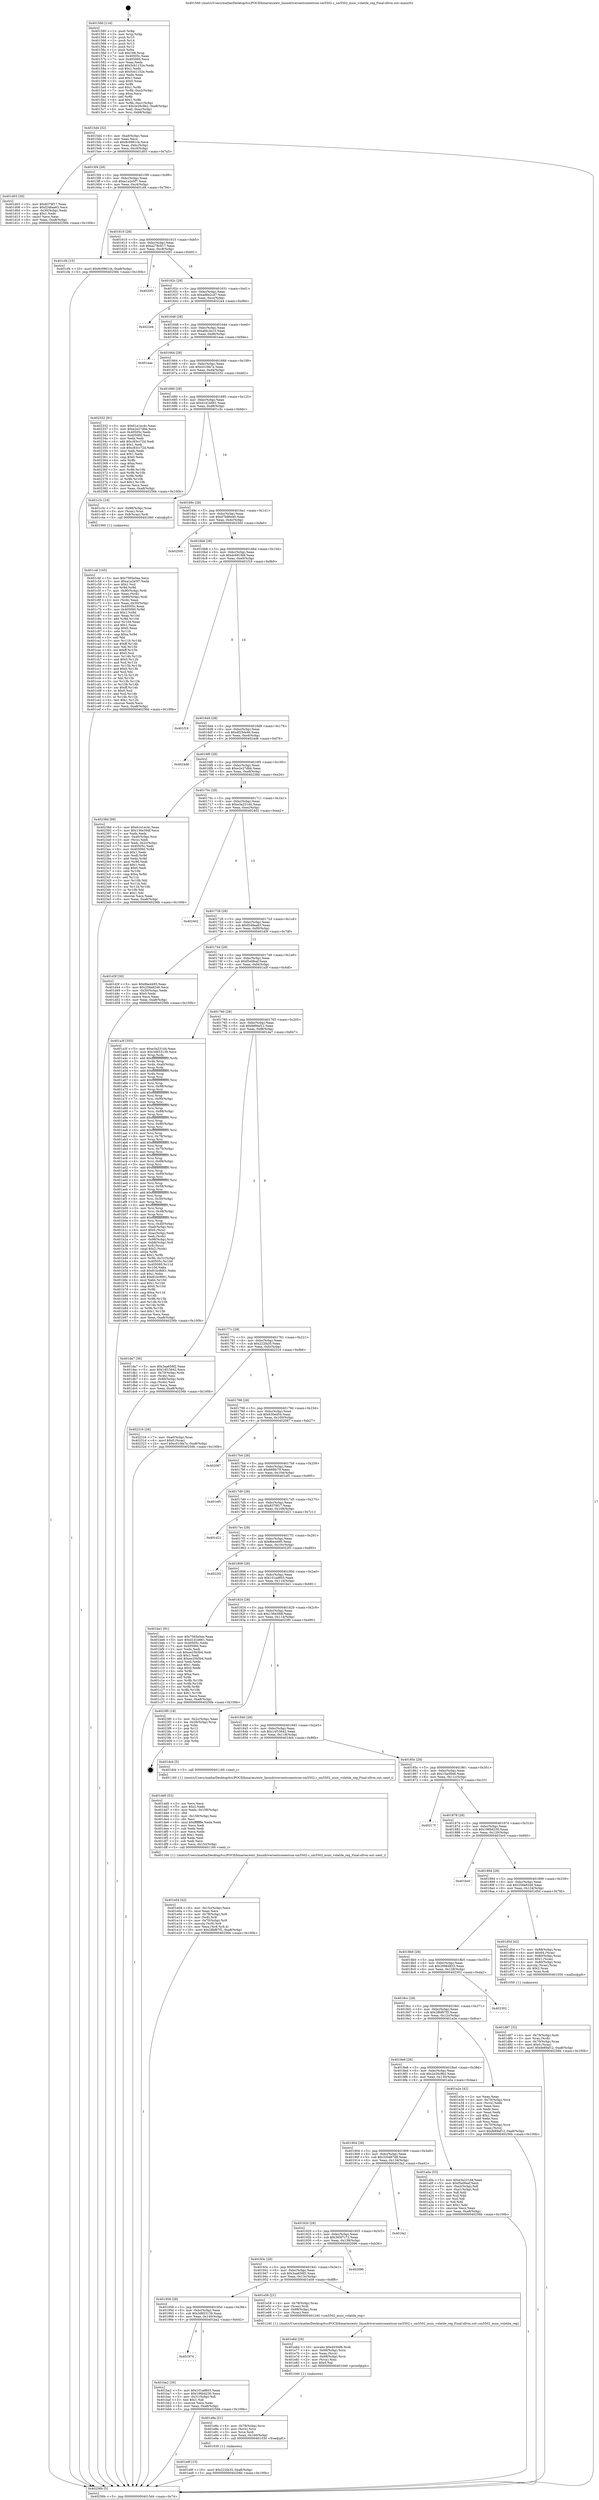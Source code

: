 digraph "0x401560" {
  label = "0x401560 (/mnt/c/Users/mathe/Desktop/tcc/POCII/binaries/extr_linuxdriversextconextcon-sm5502.c_sm5502_muic_volatile_reg_Final-ollvm.out::main(0))"
  labelloc = "t"
  node[shape=record]

  Entry [label="",width=0.3,height=0.3,shape=circle,fillcolor=black,style=filled]
  "0x4015d4" [label="{
     0x4015d4 [32]\l
     | [instrs]\l
     &nbsp;&nbsp;0x4015d4 \<+6\>: mov -0xa8(%rbp),%eax\l
     &nbsp;&nbsp;0x4015da \<+2\>: mov %eax,%ecx\l
     &nbsp;&nbsp;0x4015dc \<+6\>: sub $0x8c0961cb,%ecx\l
     &nbsp;&nbsp;0x4015e2 \<+6\>: mov %eax,-0xbc(%rbp)\l
     &nbsp;&nbsp;0x4015e8 \<+6\>: mov %ecx,-0xc0(%rbp)\l
     &nbsp;&nbsp;0x4015ee \<+6\>: je 0000000000401d03 \<main+0x7a3\>\l
  }"]
  "0x401d03" [label="{
     0x401d03 [30]\l
     | [instrs]\l
     &nbsp;&nbsp;0x401d03 \<+5\>: mov $0x8379f17,%eax\l
     &nbsp;&nbsp;0x401d08 \<+5\>: mov $0xf248aa63,%ecx\l
     &nbsp;&nbsp;0x401d0d \<+3\>: mov -0x30(%rbp),%edx\l
     &nbsp;&nbsp;0x401d10 \<+3\>: cmp $0x1,%edx\l
     &nbsp;&nbsp;0x401d13 \<+3\>: cmovl %ecx,%eax\l
     &nbsp;&nbsp;0x401d16 \<+6\>: mov %eax,-0xa8(%rbp)\l
     &nbsp;&nbsp;0x401d1c \<+5\>: jmp 000000000040256b \<main+0x100b\>\l
  }"]
  "0x4015f4" [label="{
     0x4015f4 [28]\l
     | [instrs]\l
     &nbsp;&nbsp;0x4015f4 \<+5\>: jmp 00000000004015f9 \<main+0x99\>\l
     &nbsp;&nbsp;0x4015f9 \<+6\>: mov -0xbc(%rbp),%eax\l
     &nbsp;&nbsp;0x4015ff \<+5\>: sub $0xa1a2e5f7,%eax\l
     &nbsp;&nbsp;0x401604 \<+6\>: mov %eax,-0xc4(%rbp)\l
     &nbsp;&nbsp;0x40160a \<+6\>: je 0000000000401cf4 \<main+0x794\>\l
  }"]
  Exit [label="",width=0.3,height=0.3,shape=circle,fillcolor=black,style=filled,peripheries=2]
  "0x401cf4" [label="{
     0x401cf4 [15]\l
     | [instrs]\l
     &nbsp;&nbsp;0x401cf4 \<+10\>: movl $0x8c0961cb,-0xa8(%rbp)\l
     &nbsp;&nbsp;0x401cfe \<+5\>: jmp 000000000040256b \<main+0x100b\>\l
  }"]
  "0x401610" [label="{
     0x401610 [28]\l
     | [instrs]\l
     &nbsp;&nbsp;0x401610 \<+5\>: jmp 0000000000401615 \<main+0xb5\>\l
     &nbsp;&nbsp;0x401615 \<+6\>: mov -0xbc(%rbp),%eax\l
     &nbsp;&nbsp;0x40161b \<+5\>: sub $0xa278c917,%eax\l
     &nbsp;&nbsp;0x401620 \<+6\>: mov %eax,-0xc8(%rbp)\l
     &nbsp;&nbsp;0x401626 \<+6\>: je 00000000004020f1 \<main+0xb91\>\l
  }"]
  "0x401e9f" [label="{
     0x401e9f [15]\l
     | [instrs]\l
     &nbsp;&nbsp;0x401e9f \<+10\>: movl $0x222fa35,-0xa8(%rbp)\l
     &nbsp;&nbsp;0x401ea9 \<+5\>: jmp 000000000040256b \<main+0x100b\>\l
  }"]
  "0x4020f1" [label="{
     0x4020f1\l
  }", style=dashed]
  "0x40162c" [label="{
     0x40162c [28]\l
     | [instrs]\l
     &nbsp;&nbsp;0x40162c \<+5\>: jmp 0000000000401631 \<main+0xd1\>\l
     &nbsp;&nbsp;0x401631 \<+6\>: mov -0xbc(%rbp),%eax\l
     &nbsp;&nbsp;0x401637 \<+5\>: sub $0xad6e2cd7,%eax\l
     &nbsp;&nbsp;0x40163c \<+6\>: mov %eax,-0xcc(%rbp)\l
     &nbsp;&nbsp;0x401642 \<+6\>: je 00000000004022e4 \<main+0xd84\>\l
  }"]
  "0x401e8a" [label="{
     0x401e8a [21]\l
     | [instrs]\l
     &nbsp;&nbsp;0x401e8a \<+4\>: mov -0x78(%rbp),%rcx\l
     &nbsp;&nbsp;0x401e8e \<+3\>: mov (%rcx),%rcx\l
     &nbsp;&nbsp;0x401e91 \<+3\>: mov %rcx,%rdi\l
     &nbsp;&nbsp;0x401e94 \<+6\>: mov %eax,-0x160(%rbp)\l
     &nbsp;&nbsp;0x401e9a \<+5\>: call 0000000000401030 \<free@plt\>\l
     | [calls]\l
     &nbsp;&nbsp;0x401030 \{1\} (unknown)\l
  }"]
  "0x4022e4" [label="{
     0x4022e4\l
  }", style=dashed]
  "0x401648" [label="{
     0x401648 [28]\l
     | [instrs]\l
     &nbsp;&nbsp;0x401648 \<+5\>: jmp 000000000040164d \<main+0xed\>\l
     &nbsp;&nbsp;0x40164d \<+6\>: mov -0xbc(%rbp),%eax\l
     &nbsp;&nbsp;0x401653 \<+5\>: sub $0xafdc3e15,%eax\l
     &nbsp;&nbsp;0x401658 \<+6\>: mov %eax,-0xd0(%rbp)\l
     &nbsp;&nbsp;0x40165e \<+6\>: je 0000000000401eae \<main+0x94e\>\l
  }"]
  "0x401e6d" [label="{
     0x401e6d [29]\l
     | [instrs]\l
     &nbsp;&nbsp;0x401e6d \<+10\>: movabs $0x4030d6,%rdi\l
     &nbsp;&nbsp;0x401e77 \<+4\>: mov -0x68(%rbp),%rcx\l
     &nbsp;&nbsp;0x401e7b \<+2\>: mov %eax,(%rcx)\l
     &nbsp;&nbsp;0x401e7d \<+4\>: mov -0x68(%rbp),%rcx\l
     &nbsp;&nbsp;0x401e81 \<+2\>: mov (%rcx),%esi\l
     &nbsp;&nbsp;0x401e83 \<+2\>: mov $0x0,%al\l
     &nbsp;&nbsp;0x401e85 \<+5\>: call 0000000000401040 \<printf@plt\>\l
     | [calls]\l
     &nbsp;&nbsp;0x401040 \{1\} (unknown)\l
  }"]
  "0x401eae" [label="{
     0x401eae\l
  }", style=dashed]
  "0x401664" [label="{
     0x401664 [28]\l
     | [instrs]\l
     &nbsp;&nbsp;0x401664 \<+5\>: jmp 0000000000401669 \<main+0x109\>\l
     &nbsp;&nbsp;0x401669 \<+6\>: mov -0xbc(%rbp),%eax\l
     &nbsp;&nbsp;0x40166f \<+5\>: sub $0xc010fa7a,%eax\l
     &nbsp;&nbsp;0x401674 \<+6\>: mov %eax,-0xd4(%rbp)\l
     &nbsp;&nbsp;0x40167a \<+6\>: je 0000000000402332 \<main+0xdd2\>\l
  }"]
  "0x401e04" [label="{
     0x401e04 [42]\l
     | [instrs]\l
     &nbsp;&nbsp;0x401e04 \<+6\>: mov -0x15c(%rbp),%ecx\l
     &nbsp;&nbsp;0x401e0a \<+3\>: imul %eax,%ecx\l
     &nbsp;&nbsp;0x401e0d \<+4\>: mov -0x78(%rbp),%r8\l
     &nbsp;&nbsp;0x401e11 \<+3\>: mov (%r8),%r8\l
     &nbsp;&nbsp;0x401e14 \<+4\>: mov -0x70(%rbp),%r9\l
     &nbsp;&nbsp;0x401e18 \<+3\>: movslq (%r9),%r9\l
     &nbsp;&nbsp;0x401e1b \<+4\>: mov %ecx,(%r8,%r9,4)\l
     &nbsp;&nbsp;0x401e1f \<+10\>: movl $0x28bf67f2,-0xa8(%rbp)\l
     &nbsp;&nbsp;0x401e29 \<+5\>: jmp 000000000040256b \<main+0x100b\>\l
  }"]
  "0x402332" [label="{
     0x402332 [91]\l
     | [instrs]\l
     &nbsp;&nbsp;0x402332 \<+5\>: mov $0x61e1ec4c,%eax\l
     &nbsp;&nbsp;0x402337 \<+5\>: mov $0xe2e27dbb,%ecx\l
     &nbsp;&nbsp;0x40233c \<+7\>: mov 0x40505c,%edx\l
     &nbsp;&nbsp;0x402343 \<+7\>: mov 0x405060,%esi\l
     &nbsp;&nbsp;0x40234a \<+2\>: mov %edx,%edi\l
     &nbsp;&nbsp;0x40234c \<+6\>: add $0xc83cc72d,%edi\l
     &nbsp;&nbsp;0x402352 \<+3\>: sub $0x1,%edi\l
     &nbsp;&nbsp;0x402355 \<+6\>: sub $0xc83cc72d,%edi\l
     &nbsp;&nbsp;0x40235b \<+3\>: imul %edi,%edx\l
     &nbsp;&nbsp;0x40235e \<+3\>: and $0x1,%edx\l
     &nbsp;&nbsp;0x402361 \<+3\>: cmp $0x0,%edx\l
     &nbsp;&nbsp;0x402364 \<+4\>: sete %r8b\l
     &nbsp;&nbsp;0x402368 \<+3\>: cmp $0xa,%esi\l
     &nbsp;&nbsp;0x40236b \<+4\>: setl %r9b\l
     &nbsp;&nbsp;0x40236f \<+3\>: mov %r8b,%r10b\l
     &nbsp;&nbsp;0x402372 \<+3\>: and %r9b,%r10b\l
     &nbsp;&nbsp;0x402375 \<+3\>: xor %r9b,%r8b\l
     &nbsp;&nbsp;0x402378 \<+3\>: or %r8b,%r10b\l
     &nbsp;&nbsp;0x40237b \<+4\>: test $0x1,%r10b\l
     &nbsp;&nbsp;0x40237f \<+3\>: cmovne %ecx,%eax\l
     &nbsp;&nbsp;0x402382 \<+6\>: mov %eax,-0xa8(%rbp)\l
     &nbsp;&nbsp;0x402388 \<+5\>: jmp 000000000040256b \<main+0x100b\>\l
  }"]
  "0x401680" [label="{
     0x401680 [28]\l
     | [instrs]\l
     &nbsp;&nbsp;0x401680 \<+5\>: jmp 0000000000401685 \<main+0x125\>\l
     &nbsp;&nbsp;0x401685 \<+6\>: mov -0xbc(%rbp),%eax\l
     &nbsp;&nbsp;0x40168b \<+5\>: sub $0xd1d1b661,%eax\l
     &nbsp;&nbsp;0x401690 \<+6\>: mov %eax,-0xd8(%rbp)\l
     &nbsp;&nbsp;0x401696 \<+6\>: je 0000000000401c3c \<main+0x6dc\>\l
  }"]
  "0x401dd0" [label="{
     0x401dd0 [52]\l
     | [instrs]\l
     &nbsp;&nbsp;0x401dd0 \<+2\>: xor %ecx,%ecx\l
     &nbsp;&nbsp;0x401dd2 \<+5\>: mov $0x2,%edx\l
     &nbsp;&nbsp;0x401dd7 \<+6\>: mov %edx,-0x158(%rbp)\l
     &nbsp;&nbsp;0x401ddd \<+1\>: cltd\l
     &nbsp;&nbsp;0x401dde \<+6\>: mov -0x158(%rbp),%esi\l
     &nbsp;&nbsp;0x401de4 \<+2\>: idiv %esi\l
     &nbsp;&nbsp;0x401de6 \<+6\>: imul $0xfffffffe,%edx,%edx\l
     &nbsp;&nbsp;0x401dec \<+2\>: mov %ecx,%edi\l
     &nbsp;&nbsp;0x401dee \<+2\>: sub %edx,%edi\l
     &nbsp;&nbsp;0x401df0 \<+2\>: mov %ecx,%edx\l
     &nbsp;&nbsp;0x401df2 \<+3\>: sub $0x1,%edx\l
     &nbsp;&nbsp;0x401df5 \<+2\>: add %edx,%edi\l
     &nbsp;&nbsp;0x401df7 \<+2\>: sub %edi,%ecx\l
     &nbsp;&nbsp;0x401df9 \<+6\>: mov %ecx,-0x15c(%rbp)\l
     &nbsp;&nbsp;0x401dff \<+5\>: call 0000000000401160 \<next_i\>\l
     | [calls]\l
     &nbsp;&nbsp;0x401160 \{1\} (/mnt/c/Users/mathe/Desktop/tcc/POCII/binaries/extr_linuxdriversextconextcon-sm5502.c_sm5502_muic_volatile_reg_Final-ollvm.out::next_i)\l
  }"]
  "0x401c3c" [label="{
     0x401c3c [19]\l
     | [instrs]\l
     &nbsp;&nbsp;0x401c3c \<+7\>: mov -0x98(%rbp),%rax\l
     &nbsp;&nbsp;0x401c43 \<+3\>: mov (%rax),%rax\l
     &nbsp;&nbsp;0x401c46 \<+4\>: mov 0x8(%rax),%rdi\l
     &nbsp;&nbsp;0x401c4a \<+5\>: call 0000000000401060 \<atoi@plt\>\l
     | [calls]\l
     &nbsp;&nbsp;0x401060 \{1\} (unknown)\l
  }"]
  "0x40169c" [label="{
     0x40169c [28]\l
     | [instrs]\l
     &nbsp;&nbsp;0x40169c \<+5\>: jmp 00000000004016a1 \<main+0x141\>\l
     &nbsp;&nbsp;0x4016a1 \<+6\>: mov -0xbc(%rbp),%eax\l
     &nbsp;&nbsp;0x4016a7 \<+5\>: sub $0xd7b86e40,%eax\l
     &nbsp;&nbsp;0x4016ac \<+6\>: mov %eax,-0xdc(%rbp)\l
     &nbsp;&nbsp;0x4016b2 \<+6\>: je 0000000000402500 \<main+0xfa0\>\l
  }"]
  "0x401d87" [label="{
     0x401d87 [32]\l
     | [instrs]\l
     &nbsp;&nbsp;0x401d87 \<+4\>: mov -0x78(%rbp),%rdi\l
     &nbsp;&nbsp;0x401d8b \<+3\>: mov %rax,(%rdi)\l
     &nbsp;&nbsp;0x401d8e \<+4\>: mov -0x70(%rbp),%rax\l
     &nbsp;&nbsp;0x401d92 \<+6\>: movl $0x0,(%rax)\l
     &nbsp;&nbsp;0x401d98 \<+10\>: movl $0xfe89af12,-0xa8(%rbp)\l
     &nbsp;&nbsp;0x401da2 \<+5\>: jmp 000000000040256b \<main+0x100b\>\l
  }"]
  "0x402500" [label="{
     0x402500\l
  }", style=dashed]
  "0x4016b8" [label="{
     0x4016b8 [28]\l
     | [instrs]\l
     &nbsp;&nbsp;0x4016b8 \<+5\>: jmp 00000000004016bd \<main+0x15d\>\l
     &nbsp;&nbsp;0x4016bd \<+6\>: mov -0xbc(%rbp),%eax\l
     &nbsp;&nbsp;0x4016c3 \<+5\>: sub $0xdc691fd9,%eax\l
     &nbsp;&nbsp;0x4016c8 \<+6\>: mov %eax,-0xe0(%rbp)\l
     &nbsp;&nbsp;0x4016ce \<+6\>: je 0000000000401f19 \<main+0x9b9\>\l
  }"]
  "0x401c4f" [label="{
     0x401c4f [165]\l
     | [instrs]\l
     &nbsp;&nbsp;0x401c4f \<+5\>: mov $0x7565a5ee,%ecx\l
     &nbsp;&nbsp;0x401c54 \<+5\>: mov $0xa1a2e5f7,%edx\l
     &nbsp;&nbsp;0x401c59 \<+3\>: mov $0x1,%sil\l
     &nbsp;&nbsp;0x401c5c \<+3\>: xor %r8d,%r8d\l
     &nbsp;&nbsp;0x401c5f \<+7\>: mov -0x90(%rbp),%rdi\l
     &nbsp;&nbsp;0x401c66 \<+2\>: mov %eax,(%rdi)\l
     &nbsp;&nbsp;0x401c68 \<+7\>: mov -0x90(%rbp),%rdi\l
     &nbsp;&nbsp;0x401c6f \<+2\>: mov (%rdi),%eax\l
     &nbsp;&nbsp;0x401c71 \<+3\>: mov %eax,-0x30(%rbp)\l
     &nbsp;&nbsp;0x401c74 \<+7\>: mov 0x40505c,%eax\l
     &nbsp;&nbsp;0x401c7b \<+8\>: mov 0x405060,%r9d\l
     &nbsp;&nbsp;0x401c83 \<+4\>: sub $0x1,%r8d\l
     &nbsp;&nbsp;0x401c87 \<+3\>: mov %eax,%r10d\l
     &nbsp;&nbsp;0x401c8a \<+3\>: add %r8d,%r10d\l
     &nbsp;&nbsp;0x401c8d \<+4\>: imul %r10d,%eax\l
     &nbsp;&nbsp;0x401c91 \<+3\>: and $0x1,%eax\l
     &nbsp;&nbsp;0x401c94 \<+3\>: cmp $0x0,%eax\l
     &nbsp;&nbsp;0x401c97 \<+4\>: sete %r11b\l
     &nbsp;&nbsp;0x401c9b \<+4\>: cmp $0xa,%r9d\l
     &nbsp;&nbsp;0x401c9f \<+3\>: setl %bl\l
     &nbsp;&nbsp;0x401ca2 \<+3\>: mov %r11b,%r14b\l
     &nbsp;&nbsp;0x401ca5 \<+4\>: xor $0xff,%r14b\l
     &nbsp;&nbsp;0x401ca9 \<+3\>: mov %bl,%r15b\l
     &nbsp;&nbsp;0x401cac \<+4\>: xor $0xff,%r15b\l
     &nbsp;&nbsp;0x401cb0 \<+4\>: xor $0x0,%sil\l
     &nbsp;&nbsp;0x401cb4 \<+3\>: mov %r14b,%r12b\l
     &nbsp;&nbsp;0x401cb7 \<+4\>: and $0x0,%r12b\l
     &nbsp;&nbsp;0x401cbb \<+3\>: and %sil,%r11b\l
     &nbsp;&nbsp;0x401cbe \<+3\>: mov %r15b,%r13b\l
     &nbsp;&nbsp;0x401cc1 \<+4\>: and $0x0,%r13b\l
     &nbsp;&nbsp;0x401cc5 \<+3\>: and %sil,%bl\l
     &nbsp;&nbsp;0x401cc8 \<+3\>: or %r11b,%r12b\l
     &nbsp;&nbsp;0x401ccb \<+3\>: or %bl,%r13b\l
     &nbsp;&nbsp;0x401cce \<+3\>: xor %r13b,%r12b\l
     &nbsp;&nbsp;0x401cd1 \<+3\>: or %r15b,%r14b\l
     &nbsp;&nbsp;0x401cd4 \<+4\>: xor $0xff,%r14b\l
     &nbsp;&nbsp;0x401cd8 \<+4\>: or $0x0,%sil\l
     &nbsp;&nbsp;0x401cdc \<+3\>: and %sil,%r14b\l
     &nbsp;&nbsp;0x401cdf \<+3\>: or %r14b,%r12b\l
     &nbsp;&nbsp;0x401ce2 \<+4\>: test $0x1,%r12b\l
     &nbsp;&nbsp;0x401ce6 \<+3\>: cmovne %edx,%ecx\l
     &nbsp;&nbsp;0x401ce9 \<+6\>: mov %ecx,-0xa8(%rbp)\l
     &nbsp;&nbsp;0x401cef \<+5\>: jmp 000000000040256b \<main+0x100b\>\l
  }"]
  "0x401f19" [label="{
     0x401f19\l
  }", style=dashed]
  "0x4016d4" [label="{
     0x4016d4 [28]\l
     | [instrs]\l
     &nbsp;&nbsp;0x4016d4 \<+5\>: jmp 00000000004016d9 \<main+0x179\>\l
     &nbsp;&nbsp;0x4016d9 \<+6\>: mov -0xbc(%rbp),%eax\l
     &nbsp;&nbsp;0x4016df \<+5\>: sub $0xdf25de46,%eax\l
     &nbsp;&nbsp;0x4016e4 \<+6\>: mov %eax,-0xe4(%rbp)\l
     &nbsp;&nbsp;0x4016ea \<+6\>: je 00000000004024d6 \<main+0xf76\>\l
  }"]
  "0x401974" [label="{
     0x401974\l
  }", style=dashed]
  "0x4024d6" [label="{
     0x4024d6\l
  }", style=dashed]
  "0x4016f0" [label="{
     0x4016f0 [28]\l
     | [instrs]\l
     &nbsp;&nbsp;0x4016f0 \<+5\>: jmp 00000000004016f5 \<main+0x195\>\l
     &nbsp;&nbsp;0x4016f5 \<+6\>: mov -0xbc(%rbp),%eax\l
     &nbsp;&nbsp;0x4016fb \<+5\>: sub $0xe2e27dbb,%eax\l
     &nbsp;&nbsp;0x401700 \<+6\>: mov %eax,-0xe8(%rbp)\l
     &nbsp;&nbsp;0x401706 \<+6\>: je 000000000040238d \<main+0xe2d\>\l
  }"]
  "0x401ba2" [label="{
     0x401ba2 [30]\l
     | [instrs]\l
     &nbsp;&nbsp;0x401ba2 \<+5\>: mov $0x101ad603,%eax\l
     &nbsp;&nbsp;0x401ba7 \<+5\>: mov $0x196b4230,%ecx\l
     &nbsp;&nbsp;0x401bac \<+3\>: mov -0x31(%rbp),%dl\l
     &nbsp;&nbsp;0x401baf \<+3\>: test $0x1,%dl\l
     &nbsp;&nbsp;0x401bb2 \<+3\>: cmovne %ecx,%eax\l
     &nbsp;&nbsp;0x401bb5 \<+6\>: mov %eax,-0xa8(%rbp)\l
     &nbsp;&nbsp;0x401bbb \<+5\>: jmp 000000000040256b \<main+0x100b\>\l
  }"]
  "0x40238d" [label="{
     0x40238d [99]\l
     | [instrs]\l
     &nbsp;&nbsp;0x40238d \<+5\>: mov $0x61e1ec4c,%eax\l
     &nbsp;&nbsp;0x402392 \<+5\>: mov $0x136e39df,%ecx\l
     &nbsp;&nbsp;0x402397 \<+2\>: xor %edx,%edx\l
     &nbsp;&nbsp;0x402399 \<+7\>: mov -0xa0(%rbp),%rsi\l
     &nbsp;&nbsp;0x4023a0 \<+2\>: mov (%rsi),%edi\l
     &nbsp;&nbsp;0x4023a2 \<+3\>: mov %edi,-0x2c(%rbp)\l
     &nbsp;&nbsp;0x4023a5 \<+7\>: mov 0x40505c,%edi\l
     &nbsp;&nbsp;0x4023ac \<+8\>: mov 0x405060,%r8d\l
     &nbsp;&nbsp;0x4023b4 \<+3\>: sub $0x1,%edx\l
     &nbsp;&nbsp;0x4023b7 \<+3\>: mov %edi,%r9d\l
     &nbsp;&nbsp;0x4023ba \<+3\>: add %edx,%r9d\l
     &nbsp;&nbsp;0x4023bd \<+4\>: imul %r9d,%edi\l
     &nbsp;&nbsp;0x4023c1 \<+3\>: and $0x1,%edi\l
     &nbsp;&nbsp;0x4023c4 \<+3\>: cmp $0x0,%edi\l
     &nbsp;&nbsp;0x4023c7 \<+4\>: sete %r10b\l
     &nbsp;&nbsp;0x4023cb \<+4\>: cmp $0xa,%r8d\l
     &nbsp;&nbsp;0x4023cf \<+4\>: setl %r11b\l
     &nbsp;&nbsp;0x4023d3 \<+3\>: mov %r10b,%bl\l
     &nbsp;&nbsp;0x4023d6 \<+3\>: and %r11b,%bl\l
     &nbsp;&nbsp;0x4023d9 \<+3\>: xor %r11b,%r10b\l
     &nbsp;&nbsp;0x4023dc \<+3\>: or %r10b,%bl\l
     &nbsp;&nbsp;0x4023df \<+3\>: test $0x1,%bl\l
     &nbsp;&nbsp;0x4023e2 \<+3\>: cmovne %ecx,%eax\l
     &nbsp;&nbsp;0x4023e5 \<+6\>: mov %eax,-0xa8(%rbp)\l
     &nbsp;&nbsp;0x4023eb \<+5\>: jmp 000000000040256b \<main+0x100b\>\l
  }"]
  "0x40170c" [label="{
     0x40170c [28]\l
     | [instrs]\l
     &nbsp;&nbsp;0x40170c \<+5\>: jmp 0000000000401711 \<main+0x1b1\>\l
     &nbsp;&nbsp;0x401711 \<+6\>: mov -0xbc(%rbp),%eax\l
     &nbsp;&nbsp;0x401717 \<+5\>: sub $0xe3a231d4,%eax\l
     &nbsp;&nbsp;0x40171c \<+6\>: mov %eax,-0xec(%rbp)\l
     &nbsp;&nbsp;0x401722 \<+6\>: je 0000000000402402 \<main+0xea2\>\l
  }"]
  "0x401958" [label="{
     0x401958 [28]\l
     | [instrs]\l
     &nbsp;&nbsp;0x401958 \<+5\>: jmp 000000000040195d \<main+0x3fd\>\l
     &nbsp;&nbsp;0x40195d \<+6\>: mov -0xbc(%rbp),%eax\l
     &nbsp;&nbsp;0x401963 \<+5\>: sub $0x3d653139,%eax\l
     &nbsp;&nbsp;0x401968 \<+6\>: mov %eax,-0x140(%rbp)\l
     &nbsp;&nbsp;0x40196e \<+6\>: je 0000000000401ba2 \<main+0x642\>\l
  }"]
  "0x402402" [label="{
     0x402402\l
  }", style=dashed]
  "0x401728" [label="{
     0x401728 [28]\l
     | [instrs]\l
     &nbsp;&nbsp;0x401728 \<+5\>: jmp 000000000040172d \<main+0x1cd\>\l
     &nbsp;&nbsp;0x40172d \<+6\>: mov -0xbc(%rbp),%eax\l
     &nbsp;&nbsp;0x401733 \<+5\>: sub $0xf248aa63,%eax\l
     &nbsp;&nbsp;0x401738 \<+6\>: mov %eax,-0xf0(%rbp)\l
     &nbsp;&nbsp;0x40173e \<+6\>: je 0000000000401d3f \<main+0x7df\>\l
  }"]
  "0x401e58" [label="{
     0x401e58 [21]\l
     | [instrs]\l
     &nbsp;&nbsp;0x401e58 \<+4\>: mov -0x78(%rbp),%rax\l
     &nbsp;&nbsp;0x401e5c \<+3\>: mov (%rax),%rdi\l
     &nbsp;&nbsp;0x401e5f \<+7\>: mov -0x88(%rbp),%rax\l
     &nbsp;&nbsp;0x401e66 \<+2\>: mov (%rax),%esi\l
     &nbsp;&nbsp;0x401e68 \<+5\>: call 0000000000401240 \<sm5502_muic_volatile_reg\>\l
     | [calls]\l
     &nbsp;&nbsp;0x401240 \{1\} (/mnt/c/Users/mathe/Desktop/tcc/POCII/binaries/extr_linuxdriversextconextcon-sm5502.c_sm5502_muic_volatile_reg_Final-ollvm.out::sm5502_muic_volatile_reg)\l
  }"]
  "0x401d3f" [label="{
     0x401d3f [30]\l
     | [instrs]\l
     &nbsp;&nbsp;0x401d3f \<+5\>: mov $0x8be4495,%eax\l
     &nbsp;&nbsp;0x401d44 \<+5\>: mov $0x258a8246,%ecx\l
     &nbsp;&nbsp;0x401d49 \<+3\>: mov -0x30(%rbp),%edx\l
     &nbsp;&nbsp;0x401d4c \<+3\>: cmp $0x0,%edx\l
     &nbsp;&nbsp;0x401d4f \<+3\>: cmove %ecx,%eax\l
     &nbsp;&nbsp;0x401d52 \<+6\>: mov %eax,-0xa8(%rbp)\l
     &nbsp;&nbsp;0x401d58 \<+5\>: jmp 000000000040256b \<main+0x100b\>\l
  }"]
  "0x401744" [label="{
     0x401744 [28]\l
     | [instrs]\l
     &nbsp;&nbsp;0x401744 \<+5\>: jmp 0000000000401749 \<main+0x1e9\>\l
     &nbsp;&nbsp;0x401749 \<+6\>: mov -0xbc(%rbp),%eax\l
     &nbsp;&nbsp;0x40174f \<+5\>: sub $0xf5e0feaf,%eax\l
     &nbsp;&nbsp;0x401754 \<+6\>: mov %eax,-0xf4(%rbp)\l
     &nbsp;&nbsp;0x40175a \<+6\>: je 0000000000401a3f \<main+0x4df\>\l
  }"]
  "0x40193c" [label="{
     0x40193c [28]\l
     | [instrs]\l
     &nbsp;&nbsp;0x40193c \<+5\>: jmp 0000000000401941 \<main+0x3e1\>\l
     &nbsp;&nbsp;0x401941 \<+6\>: mov -0xbc(%rbp),%eax\l
     &nbsp;&nbsp;0x401947 \<+5\>: sub $0x3aa656f2,%eax\l
     &nbsp;&nbsp;0x40194c \<+6\>: mov %eax,-0x13c(%rbp)\l
     &nbsp;&nbsp;0x401952 \<+6\>: je 0000000000401e58 \<main+0x8f8\>\l
  }"]
  "0x401a3f" [label="{
     0x401a3f [355]\l
     | [instrs]\l
     &nbsp;&nbsp;0x401a3f \<+5\>: mov $0xe3a231d4,%eax\l
     &nbsp;&nbsp;0x401a44 \<+5\>: mov $0x3d653139,%ecx\l
     &nbsp;&nbsp;0x401a49 \<+3\>: mov %rsp,%rdx\l
     &nbsp;&nbsp;0x401a4c \<+4\>: add $0xfffffffffffffff0,%rdx\l
     &nbsp;&nbsp;0x401a50 \<+3\>: mov %rdx,%rsp\l
     &nbsp;&nbsp;0x401a53 \<+7\>: mov %rdx,-0xa0(%rbp)\l
     &nbsp;&nbsp;0x401a5a \<+3\>: mov %rsp,%rdx\l
     &nbsp;&nbsp;0x401a5d \<+4\>: add $0xfffffffffffffff0,%rdx\l
     &nbsp;&nbsp;0x401a61 \<+3\>: mov %rdx,%rsp\l
     &nbsp;&nbsp;0x401a64 \<+3\>: mov %rsp,%rsi\l
     &nbsp;&nbsp;0x401a67 \<+4\>: add $0xfffffffffffffff0,%rsi\l
     &nbsp;&nbsp;0x401a6b \<+3\>: mov %rsi,%rsp\l
     &nbsp;&nbsp;0x401a6e \<+7\>: mov %rsi,-0x98(%rbp)\l
     &nbsp;&nbsp;0x401a75 \<+3\>: mov %rsp,%rsi\l
     &nbsp;&nbsp;0x401a78 \<+4\>: add $0xfffffffffffffff0,%rsi\l
     &nbsp;&nbsp;0x401a7c \<+3\>: mov %rsi,%rsp\l
     &nbsp;&nbsp;0x401a7f \<+7\>: mov %rsi,-0x90(%rbp)\l
     &nbsp;&nbsp;0x401a86 \<+3\>: mov %rsp,%rsi\l
     &nbsp;&nbsp;0x401a89 \<+4\>: add $0xfffffffffffffff0,%rsi\l
     &nbsp;&nbsp;0x401a8d \<+3\>: mov %rsi,%rsp\l
     &nbsp;&nbsp;0x401a90 \<+7\>: mov %rsi,-0x88(%rbp)\l
     &nbsp;&nbsp;0x401a97 \<+3\>: mov %rsp,%rsi\l
     &nbsp;&nbsp;0x401a9a \<+4\>: add $0xfffffffffffffff0,%rsi\l
     &nbsp;&nbsp;0x401a9e \<+3\>: mov %rsi,%rsp\l
     &nbsp;&nbsp;0x401aa1 \<+4\>: mov %rsi,-0x80(%rbp)\l
     &nbsp;&nbsp;0x401aa5 \<+3\>: mov %rsp,%rsi\l
     &nbsp;&nbsp;0x401aa8 \<+4\>: add $0xfffffffffffffff0,%rsi\l
     &nbsp;&nbsp;0x401aac \<+3\>: mov %rsi,%rsp\l
     &nbsp;&nbsp;0x401aaf \<+4\>: mov %rsi,-0x78(%rbp)\l
     &nbsp;&nbsp;0x401ab3 \<+3\>: mov %rsp,%rsi\l
     &nbsp;&nbsp;0x401ab6 \<+4\>: add $0xfffffffffffffff0,%rsi\l
     &nbsp;&nbsp;0x401aba \<+3\>: mov %rsi,%rsp\l
     &nbsp;&nbsp;0x401abd \<+4\>: mov %rsi,-0x70(%rbp)\l
     &nbsp;&nbsp;0x401ac1 \<+3\>: mov %rsp,%rsi\l
     &nbsp;&nbsp;0x401ac4 \<+4\>: add $0xfffffffffffffff0,%rsi\l
     &nbsp;&nbsp;0x401ac8 \<+3\>: mov %rsi,%rsp\l
     &nbsp;&nbsp;0x401acb \<+4\>: mov %rsi,-0x68(%rbp)\l
     &nbsp;&nbsp;0x401acf \<+3\>: mov %rsp,%rsi\l
     &nbsp;&nbsp;0x401ad2 \<+4\>: add $0xfffffffffffffff0,%rsi\l
     &nbsp;&nbsp;0x401ad6 \<+3\>: mov %rsi,%rsp\l
     &nbsp;&nbsp;0x401ad9 \<+4\>: mov %rsi,-0x60(%rbp)\l
     &nbsp;&nbsp;0x401add \<+3\>: mov %rsp,%rsi\l
     &nbsp;&nbsp;0x401ae0 \<+4\>: add $0xfffffffffffffff0,%rsi\l
     &nbsp;&nbsp;0x401ae4 \<+3\>: mov %rsi,%rsp\l
     &nbsp;&nbsp;0x401ae7 \<+4\>: mov %rsi,-0x58(%rbp)\l
     &nbsp;&nbsp;0x401aeb \<+3\>: mov %rsp,%rsi\l
     &nbsp;&nbsp;0x401aee \<+4\>: add $0xfffffffffffffff0,%rsi\l
     &nbsp;&nbsp;0x401af2 \<+3\>: mov %rsi,%rsp\l
     &nbsp;&nbsp;0x401af5 \<+4\>: mov %rsi,-0x50(%rbp)\l
     &nbsp;&nbsp;0x401af9 \<+3\>: mov %rsp,%rsi\l
     &nbsp;&nbsp;0x401afc \<+4\>: add $0xfffffffffffffff0,%rsi\l
     &nbsp;&nbsp;0x401b00 \<+3\>: mov %rsi,%rsp\l
     &nbsp;&nbsp;0x401b03 \<+4\>: mov %rsi,-0x48(%rbp)\l
     &nbsp;&nbsp;0x401b07 \<+3\>: mov %rsp,%rsi\l
     &nbsp;&nbsp;0x401b0a \<+4\>: add $0xfffffffffffffff0,%rsi\l
     &nbsp;&nbsp;0x401b0e \<+3\>: mov %rsi,%rsp\l
     &nbsp;&nbsp;0x401b11 \<+4\>: mov %rsi,-0x40(%rbp)\l
     &nbsp;&nbsp;0x401b15 \<+7\>: mov -0xa0(%rbp),%rsi\l
     &nbsp;&nbsp;0x401b1c \<+6\>: movl $0x0,(%rsi)\l
     &nbsp;&nbsp;0x401b22 \<+6\>: mov -0xac(%rbp),%edi\l
     &nbsp;&nbsp;0x401b28 \<+2\>: mov %edi,(%rdx)\l
     &nbsp;&nbsp;0x401b2a \<+7\>: mov -0x98(%rbp),%rsi\l
     &nbsp;&nbsp;0x401b31 \<+7\>: mov -0xb8(%rbp),%r8\l
     &nbsp;&nbsp;0x401b38 \<+3\>: mov %r8,(%rsi)\l
     &nbsp;&nbsp;0x401b3b \<+3\>: cmpl $0x2,(%rdx)\l
     &nbsp;&nbsp;0x401b3e \<+4\>: setne %r9b\l
     &nbsp;&nbsp;0x401b42 \<+4\>: and $0x1,%r9b\l
     &nbsp;&nbsp;0x401b46 \<+4\>: mov %r9b,-0x31(%rbp)\l
     &nbsp;&nbsp;0x401b4a \<+8\>: mov 0x40505c,%r10d\l
     &nbsp;&nbsp;0x401b52 \<+8\>: mov 0x405060,%r11d\l
     &nbsp;&nbsp;0x401b5a \<+3\>: mov %r10d,%ebx\l
     &nbsp;&nbsp;0x401b5d \<+6\>: sub $0x81bc8661,%ebx\l
     &nbsp;&nbsp;0x401b63 \<+3\>: sub $0x1,%ebx\l
     &nbsp;&nbsp;0x401b66 \<+6\>: add $0x81bc8661,%ebx\l
     &nbsp;&nbsp;0x401b6c \<+4\>: imul %ebx,%r10d\l
     &nbsp;&nbsp;0x401b70 \<+4\>: and $0x1,%r10d\l
     &nbsp;&nbsp;0x401b74 \<+4\>: cmp $0x0,%r10d\l
     &nbsp;&nbsp;0x401b78 \<+4\>: sete %r9b\l
     &nbsp;&nbsp;0x401b7c \<+4\>: cmp $0xa,%r11d\l
     &nbsp;&nbsp;0x401b80 \<+4\>: setl %r14b\l
     &nbsp;&nbsp;0x401b84 \<+3\>: mov %r9b,%r15b\l
     &nbsp;&nbsp;0x401b87 \<+3\>: and %r14b,%r15b\l
     &nbsp;&nbsp;0x401b8a \<+3\>: xor %r14b,%r9b\l
     &nbsp;&nbsp;0x401b8d \<+3\>: or %r9b,%r15b\l
     &nbsp;&nbsp;0x401b90 \<+4\>: test $0x1,%r15b\l
     &nbsp;&nbsp;0x401b94 \<+3\>: cmovne %ecx,%eax\l
     &nbsp;&nbsp;0x401b97 \<+6\>: mov %eax,-0xa8(%rbp)\l
     &nbsp;&nbsp;0x401b9d \<+5\>: jmp 000000000040256b \<main+0x100b\>\l
  }"]
  "0x401760" [label="{
     0x401760 [28]\l
     | [instrs]\l
     &nbsp;&nbsp;0x401760 \<+5\>: jmp 0000000000401765 \<main+0x205\>\l
     &nbsp;&nbsp;0x401765 \<+6\>: mov -0xbc(%rbp),%eax\l
     &nbsp;&nbsp;0x40176b \<+5\>: sub $0xfe89af12,%eax\l
     &nbsp;&nbsp;0x401770 \<+6\>: mov %eax,-0xf8(%rbp)\l
     &nbsp;&nbsp;0x401776 \<+6\>: je 0000000000401da7 \<main+0x847\>\l
  }"]
  "0x402096" [label="{
     0x402096\l
  }", style=dashed]
  "0x401da7" [label="{
     0x401da7 [36]\l
     | [instrs]\l
     &nbsp;&nbsp;0x401da7 \<+5\>: mov $0x3aa656f2,%eax\l
     &nbsp;&nbsp;0x401dac \<+5\>: mov $0x14f15642,%ecx\l
     &nbsp;&nbsp;0x401db1 \<+4\>: mov -0x70(%rbp),%rdx\l
     &nbsp;&nbsp;0x401db5 \<+2\>: mov (%rdx),%esi\l
     &nbsp;&nbsp;0x401db7 \<+4\>: mov -0x80(%rbp),%rdx\l
     &nbsp;&nbsp;0x401dbb \<+2\>: cmp (%rdx),%esi\l
     &nbsp;&nbsp;0x401dbd \<+3\>: cmovl %ecx,%eax\l
     &nbsp;&nbsp;0x401dc0 \<+6\>: mov %eax,-0xa8(%rbp)\l
     &nbsp;&nbsp;0x401dc6 \<+5\>: jmp 000000000040256b \<main+0x100b\>\l
  }"]
  "0x40177c" [label="{
     0x40177c [28]\l
     | [instrs]\l
     &nbsp;&nbsp;0x40177c \<+5\>: jmp 0000000000401781 \<main+0x221\>\l
     &nbsp;&nbsp;0x401781 \<+6\>: mov -0xbc(%rbp),%eax\l
     &nbsp;&nbsp;0x401787 \<+5\>: sub $0x222fa35,%eax\l
     &nbsp;&nbsp;0x40178c \<+6\>: mov %eax,-0xfc(%rbp)\l
     &nbsp;&nbsp;0x401792 \<+6\>: je 0000000000402316 \<main+0xdb6\>\l
  }"]
  "0x401920" [label="{
     0x401920 [28]\l
     | [instrs]\l
     &nbsp;&nbsp;0x401920 \<+5\>: jmp 0000000000401925 \<main+0x3c5\>\l
     &nbsp;&nbsp;0x401925 \<+6\>: mov -0xbc(%rbp),%eax\l
     &nbsp;&nbsp;0x40192b \<+5\>: sub $0x365f7c72,%eax\l
     &nbsp;&nbsp;0x401930 \<+6\>: mov %eax,-0x138(%rbp)\l
     &nbsp;&nbsp;0x401936 \<+6\>: je 0000000000402096 \<main+0xb36\>\l
  }"]
  "0x402316" [label="{
     0x402316 [28]\l
     | [instrs]\l
     &nbsp;&nbsp;0x402316 \<+7\>: mov -0xa0(%rbp),%rax\l
     &nbsp;&nbsp;0x40231d \<+6\>: movl $0x0,(%rax)\l
     &nbsp;&nbsp;0x402323 \<+10\>: movl $0xc010fa7a,-0xa8(%rbp)\l
     &nbsp;&nbsp;0x40232d \<+5\>: jmp 000000000040256b \<main+0x100b\>\l
  }"]
  "0x401798" [label="{
     0x401798 [28]\l
     | [instrs]\l
     &nbsp;&nbsp;0x401798 \<+5\>: jmp 000000000040179d \<main+0x23d\>\l
     &nbsp;&nbsp;0x40179d \<+6\>: mov -0xbc(%rbp),%eax\l
     &nbsp;&nbsp;0x4017a3 \<+5\>: sub $0x630ed54,%eax\l
     &nbsp;&nbsp;0x4017a8 \<+6\>: mov %eax,-0x100(%rbp)\l
     &nbsp;&nbsp;0x4017ae \<+6\>: je 0000000000402087 \<main+0xb27\>\l
  }"]
  "0x401fa2" [label="{
     0x401fa2\l
  }", style=dashed]
  "0x402087" [label="{
     0x402087\l
  }", style=dashed]
  "0x4017b4" [label="{
     0x4017b4 [28]\l
     | [instrs]\l
     &nbsp;&nbsp;0x4017b4 \<+5\>: jmp 00000000004017b9 \<main+0x259\>\l
     &nbsp;&nbsp;0x4017b9 \<+6\>: mov -0xbc(%rbp),%eax\l
     &nbsp;&nbsp;0x4017bf \<+5\>: sub $0x669fc79,%eax\l
     &nbsp;&nbsp;0x4017c4 \<+6\>: mov %eax,-0x104(%rbp)\l
     &nbsp;&nbsp;0x4017ca \<+6\>: je 0000000000401ef5 \<main+0x995\>\l
  }"]
  "0x401560" [label="{
     0x401560 [116]\l
     | [instrs]\l
     &nbsp;&nbsp;0x401560 \<+1\>: push %rbp\l
     &nbsp;&nbsp;0x401561 \<+3\>: mov %rsp,%rbp\l
     &nbsp;&nbsp;0x401564 \<+2\>: push %r15\l
     &nbsp;&nbsp;0x401566 \<+2\>: push %r14\l
     &nbsp;&nbsp;0x401568 \<+2\>: push %r13\l
     &nbsp;&nbsp;0x40156a \<+2\>: push %r12\l
     &nbsp;&nbsp;0x40156c \<+1\>: push %rbx\l
     &nbsp;&nbsp;0x40156d \<+7\>: sub $0x168,%rsp\l
     &nbsp;&nbsp;0x401574 \<+7\>: mov 0x40505c,%eax\l
     &nbsp;&nbsp;0x40157b \<+7\>: mov 0x405060,%ecx\l
     &nbsp;&nbsp;0x401582 \<+2\>: mov %eax,%edx\l
     &nbsp;&nbsp;0x401584 \<+6\>: add $0x5cb1152e,%edx\l
     &nbsp;&nbsp;0x40158a \<+3\>: sub $0x1,%edx\l
     &nbsp;&nbsp;0x40158d \<+6\>: sub $0x5cb1152e,%edx\l
     &nbsp;&nbsp;0x401593 \<+3\>: imul %edx,%eax\l
     &nbsp;&nbsp;0x401596 \<+3\>: and $0x1,%eax\l
     &nbsp;&nbsp;0x401599 \<+3\>: cmp $0x0,%eax\l
     &nbsp;&nbsp;0x40159c \<+4\>: sete %r8b\l
     &nbsp;&nbsp;0x4015a0 \<+4\>: and $0x1,%r8b\l
     &nbsp;&nbsp;0x4015a4 \<+7\>: mov %r8b,-0xa2(%rbp)\l
     &nbsp;&nbsp;0x4015ab \<+3\>: cmp $0xa,%ecx\l
     &nbsp;&nbsp;0x4015ae \<+4\>: setl %r8b\l
     &nbsp;&nbsp;0x4015b2 \<+4\>: and $0x1,%r8b\l
     &nbsp;&nbsp;0x4015b6 \<+7\>: mov %r8b,-0xa1(%rbp)\l
     &nbsp;&nbsp;0x4015bd \<+10\>: movl $0x2e26c9b2,-0xa8(%rbp)\l
     &nbsp;&nbsp;0x4015c7 \<+6\>: mov %edi,-0xac(%rbp)\l
     &nbsp;&nbsp;0x4015cd \<+7\>: mov %rsi,-0xb8(%rbp)\l
  }"]
  "0x401ef5" [label="{
     0x401ef5\l
  }", style=dashed]
  "0x4017d0" [label="{
     0x4017d0 [28]\l
     | [instrs]\l
     &nbsp;&nbsp;0x4017d0 \<+5\>: jmp 00000000004017d5 \<main+0x275\>\l
     &nbsp;&nbsp;0x4017d5 \<+6\>: mov -0xbc(%rbp),%eax\l
     &nbsp;&nbsp;0x4017db \<+5\>: sub $0x8379f17,%eax\l
     &nbsp;&nbsp;0x4017e0 \<+6\>: mov %eax,-0x108(%rbp)\l
     &nbsp;&nbsp;0x4017e6 \<+6\>: je 0000000000401d21 \<main+0x7c1\>\l
  }"]
  "0x40256b" [label="{
     0x40256b [5]\l
     | [instrs]\l
     &nbsp;&nbsp;0x40256b \<+5\>: jmp 00000000004015d4 \<main+0x74\>\l
  }"]
  "0x401d21" [label="{
     0x401d21\l
  }", style=dashed]
  "0x4017ec" [label="{
     0x4017ec [28]\l
     | [instrs]\l
     &nbsp;&nbsp;0x4017ec \<+5\>: jmp 00000000004017f1 \<main+0x291\>\l
     &nbsp;&nbsp;0x4017f1 \<+6\>: mov -0xbc(%rbp),%eax\l
     &nbsp;&nbsp;0x4017f7 \<+5\>: sub $0x8be4495,%eax\l
     &nbsp;&nbsp;0x4017fc \<+6\>: mov %eax,-0x10c(%rbp)\l
     &nbsp;&nbsp;0x401802 \<+6\>: je 00000000004022f3 \<main+0xd93\>\l
  }"]
  "0x401904" [label="{
     0x401904 [28]\l
     | [instrs]\l
     &nbsp;&nbsp;0x401904 \<+5\>: jmp 0000000000401909 \<main+0x3a9\>\l
     &nbsp;&nbsp;0x401909 \<+6\>: mov -0xbc(%rbp),%eax\l
     &nbsp;&nbsp;0x40190f \<+5\>: sub $0x320d87d8,%eax\l
     &nbsp;&nbsp;0x401914 \<+6\>: mov %eax,-0x134(%rbp)\l
     &nbsp;&nbsp;0x40191a \<+6\>: je 0000000000401fa2 \<main+0xa42\>\l
  }"]
  "0x4022f3" [label="{
     0x4022f3\l
  }", style=dashed]
  "0x401808" [label="{
     0x401808 [28]\l
     | [instrs]\l
     &nbsp;&nbsp;0x401808 \<+5\>: jmp 000000000040180d \<main+0x2ad\>\l
     &nbsp;&nbsp;0x40180d \<+6\>: mov -0xbc(%rbp),%eax\l
     &nbsp;&nbsp;0x401813 \<+5\>: sub $0x101ad603,%eax\l
     &nbsp;&nbsp;0x401818 \<+6\>: mov %eax,-0x110(%rbp)\l
     &nbsp;&nbsp;0x40181e \<+6\>: je 0000000000401be1 \<main+0x681\>\l
  }"]
  "0x401a0a" [label="{
     0x401a0a [53]\l
     | [instrs]\l
     &nbsp;&nbsp;0x401a0a \<+5\>: mov $0xe3a231d4,%eax\l
     &nbsp;&nbsp;0x401a0f \<+5\>: mov $0xf5e0feaf,%ecx\l
     &nbsp;&nbsp;0x401a14 \<+6\>: mov -0xa2(%rbp),%dl\l
     &nbsp;&nbsp;0x401a1a \<+7\>: mov -0xa1(%rbp),%sil\l
     &nbsp;&nbsp;0x401a21 \<+3\>: mov %dl,%dil\l
     &nbsp;&nbsp;0x401a24 \<+3\>: and %sil,%dil\l
     &nbsp;&nbsp;0x401a27 \<+3\>: xor %sil,%dl\l
     &nbsp;&nbsp;0x401a2a \<+3\>: or %dl,%dil\l
     &nbsp;&nbsp;0x401a2d \<+4\>: test $0x1,%dil\l
     &nbsp;&nbsp;0x401a31 \<+3\>: cmovne %ecx,%eax\l
     &nbsp;&nbsp;0x401a34 \<+6\>: mov %eax,-0xa8(%rbp)\l
     &nbsp;&nbsp;0x401a3a \<+5\>: jmp 000000000040256b \<main+0x100b\>\l
  }"]
  "0x401be1" [label="{
     0x401be1 [91]\l
     | [instrs]\l
     &nbsp;&nbsp;0x401be1 \<+5\>: mov $0x7565a5ee,%eax\l
     &nbsp;&nbsp;0x401be6 \<+5\>: mov $0xd1d1b661,%ecx\l
     &nbsp;&nbsp;0x401beb \<+7\>: mov 0x40505c,%edx\l
     &nbsp;&nbsp;0x401bf2 \<+7\>: mov 0x405060,%esi\l
     &nbsp;&nbsp;0x401bf9 \<+2\>: mov %edx,%edi\l
     &nbsp;&nbsp;0x401bfb \<+6\>: sub $0xee25b5b4,%edi\l
     &nbsp;&nbsp;0x401c01 \<+3\>: sub $0x1,%edi\l
     &nbsp;&nbsp;0x401c04 \<+6\>: add $0xee25b5b4,%edi\l
     &nbsp;&nbsp;0x401c0a \<+3\>: imul %edi,%edx\l
     &nbsp;&nbsp;0x401c0d \<+3\>: and $0x1,%edx\l
     &nbsp;&nbsp;0x401c10 \<+3\>: cmp $0x0,%edx\l
     &nbsp;&nbsp;0x401c13 \<+4\>: sete %r8b\l
     &nbsp;&nbsp;0x401c17 \<+3\>: cmp $0xa,%esi\l
     &nbsp;&nbsp;0x401c1a \<+4\>: setl %r9b\l
     &nbsp;&nbsp;0x401c1e \<+3\>: mov %r8b,%r10b\l
     &nbsp;&nbsp;0x401c21 \<+3\>: and %r9b,%r10b\l
     &nbsp;&nbsp;0x401c24 \<+3\>: xor %r9b,%r8b\l
     &nbsp;&nbsp;0x401c27 \<+3\>: or %r8b,%r10b\l
     &nbsp;&nbsp;0x401c2a \<+4\>: test $0x1,%r10b\l
     &nbsp;&nbsp;0x401c2e \<+3\>: cmovne %ecx,%eax\l
     &nbsp;&nbsp;0x401c31 \<+6\>: mov %eax,-0xa8(%rbp)\l
     &nbsp;&nbsp;0x401c37 \<+5\>: jmp 000000000040256b \<main+0x100b\>\l
  }"]
  "0x401824" [label="{
     0x401824 [28]\l
     | [instrs]\l
     &nbsp;&nbsp;0x401824 \<+5\>: jmp 0000000000401829 \<main+0x2c9\>\l
     &nbsp;&nbsp;0x401829 \<+6\>: mov -0xbc(%rbp),%eax\l
     &nbsp;&nbsp;0x40182f \<+5\>: sub $0x136e39df,%eax\l
     &nbsp;&nbsp;0x401834 \<+6\>: mov %eax,-0x114(%rbp)\l
     &nbsp;&nbsp;0x40183a \<+6\>: je 00000000004023f0 \<main+0xe90\>\l
  }"]
  "0x4018e8" [label="{
     0x4018e8 [28]\l
     | [instrs]\l
     &nbsp;&nbsp;0x4018e8 \<+5\>: jmp 00000000004018ed \<main+0x38d\>\l
     &nbsp;&nbsp;0x4018ed \<+6\>: mov -0xbc(%rbp),%eax\l
     &nbsp;&nbsp;0x4018f3 \<+5\>: sub $0x2e26c9b2,%eax\l
     &nbsp;&nbsp;0x4018f8 \<+6\>: mov %eax,-0x130(%rbp)\l
     &nbsp;&nbsp;0x4018fe \<+6\>: je 0000000000401a0a \<main+0x4aa\>\l
  }"]
  "0x4023f0" [label="{
     0x4023f0 [18]\l
     | [instrs]\l
     &nbsp;&nbsp;0x4023f0 \<+3\>: mov -0x2c(%rbp),%eax\l
     &nbsp;&nbsp;0x4023f3 \<+4\>: lea -0x28(%rbp),%rsp\l
     &nbsp;&nbsp;0x4023f7 \<+1\>: pop %rbx\l
     &nbsp;&nbsp;0x4023f8 \<+2\>: pop %r12\l
     &nbsp;&nbsp;0x4023fa \<+2\>: pop %r13\l
     &nbsp;&nbsp;0x4023fc \<+2\>: pop %r14\l
     &nbsp;&nbsp;0x4023fe \<+2\>: pop %r15\l
     &nbsp;&nbsp;0x402400 \<+1\>: pop %rbp\l
     &nbsp;&nbsp;0x402401 \<+1\>: ret\l
  }"]
  "0x401840" [label="{
     0x401840 [28]\l
     | [instrs]\l
     &nbsp;&nbsp;0x401840 \<+5\>: jmp 0000000000401845 \<main+0x2e5\>\l
     &nbsp;&nbsp;0x401845 \<+6\>: mov -0xbc(%rbp),%eax\l
     &nbsp;&nbsp;0x40184b \<+5\>: sub $0x14f15642,%eax\l
     &nbsp;&nbsp;0x401850 \<+6\>: mov %eax,-0x118(%rbp)\l
     &nbsp;&nbsp;0x401856 \<+6\>: je 0000000000401dcb \<main+0x86b\>\l
  }"]
  "0x401e2e" [label="{
     0x401e2e [42]\l
     | [instrs]\l
     &nbsp;&nbsp;0x401e2e \<+2\>: xor %eax,%eax\l
     &nbsp;&nbsp;0x401e30 \<+4\>: mov -0x70(%rbp),%rcx\l
     &nbsp;&nbsp;0x401e34 \<+2\>: mov (%rcx),%edx\l
     &nbsp;&nbsp;0x401e36 \<+2\>: mov %eax,%esi\l
     &nbsp;&nbsp;0x401e38 \<+2\>: sub %edx,%esi\l
     &nbsp;&nbsp;0x401e3a \<+2\>: mov %eax,%edx\l
     &nbsp;&nbsp;0x401e3c \<+3\>: sub $0x1,%edx\l
     &nbsp;&nbsp;0x401e3f \<+2\>: add %edx,%esi\l
     &nbsp;&nbsp;0x401e41 \<+2\>: sub %esi,%eax\l
     &nbsp;&nbsp;0x401e43 \<+4\>: mov -0x70(%rbp),%rcx\l
     &nbsp;&nbsp;0x401e47 \<+2\>: mov %eax,(%rcx)\l
     &nbsp;&nbsp;0x401e49 \<+10\>: movl $0xfe89af12,-0xa8(%rbp)\l
     &nbsp;&nbsp;0x401e53 \<+5\>: jmp 000000000040256b \<main+0x100b\>\l
  }"]
  "0x401dcb" [label="{
     0x401dcb [5]\l
     | [instrs]\l
     &nbsp;&nbsp;0x401dcb \<+5\>: call 0000000000401160 \<next_i\>\l
     | [calls]\l
     &nbsp;&nbsp;0x401160 \{1\} (/mnt/c/Users/mathe/Desktop/tcc/POCII/binaries/extr_linuxdriversextconextcon-sm5502.c_sm5502_muic_volatile_reg_Final-ollvm.out::next_i)\l
  }"]
  "0x40185c" [label="{
     0x40185c [28]\l
     | [instrs]\l
     &nbsp;&nbsp;0x40185c \<+5\>: jmp 0000000000401861 \<main+0x301\>\l
     &nbsp;&nbsp;0x401861 \<+6\>: mov -0xbc(%rbp),%eax\l
     &nbsp;&nbsp;0x401867 \<+5\>: sub $0x15acf0e8,%eax\l
     &nbsp;&nbsp;0x40186c \<+6\>: mov %eax,-0x11c(%rbp)\l
     &nbsp;&nbsp;0x401872 \<+6\>: je 000000000040217f \<main+0xc1f\>\l
  }"]
  "0x4018cc" [label="{
     0x4018cc [28]\l
     | [instrs]\l
     &nbsp;&nbsp;0x4018cc \<+5\>: jmp 00000000004018d1 \<main+0x371\>\l
     &nbsp;&nbsp;0x4018d1 \<+6\>: mov -0xbc(%rbp),%eax\l
     &nbsp;&nbsp;0x4018d7 \<+5\>: sub $0x28bf67f2,%eax\l
     &nbsp;&nbsp;0x4018dc \<+6\>: mov %eax,-0x12c(%rbp)\l
     &nbsp;&nbsp;0x4018e2 \<+6\>: je 0000000000401e2e \<main+0x8ce\>\l
  }"]
  "0x40217f" [label="{
     0x40217f\l
  }", style=dashed]
  "0x401878" [label="{
     0x401878 [28]\l
     | [instrs]\l
     &nbsp;&nbsp;0x401878 \<+5\>: jmp 000000000040187d \<main+0x31d\>\l
     &nbsp;&nbsp;0x40187d \<+6\>: mov -0xbc(%rbp),%eax\l
     &nbsp;&nbsp;0x401883 \<+5\>: sub $0x196b4230,%eax\l
     &nbsp;&nbsp;0x401888 \<+6\>: mov %eax,-0x120(%rbp)\l
     &nbsp;&nbsp;0x40188e \<+6\>: je 0000000000401bc0 \<main+0x660\>\l
  }"]
  "0x402302" [label="{
     0x402302\l
  }", style=dashed]
  "0x401bc0" [label="{
     0x401bc0\l
  }", style=dashed]
  "0x401894" [label="{
     0x401894 [28]\l
     | [instrs]\l
     &nbsp;&nbsp;0x401894 \<+5\>: jmp 0000000000401899 \<main+0x339\>\l
     &nbsp;&nbsp;0x401899 \<+6\>: mov -0xbc(%rbp),%eax\l
     &nbsp;&nbsp;0x40189f \<+5\>: sub $0x258a8246,%eax\l
     &nbsp;&nbsp;0x4018a4 \<+6\>: mov %eax,-0x124(%rbp)\l
     &nbsp;&nbsp;0x4018aa \<+6\>: je 0000000000401d5d \<main+0x7fd\>\l
  }"]
  "0x4018b0" [label="{
     0x4018b0 [28]\l
     | [instrs]\l
     &nbsp;&nbsp;0x4018b0 \<+5\>: jmp 00000000004018b5 \<main+0x355\>\l
     &nbsp;&nbsp;0x4018b5 \<+6\>: mov -0xbc(%rbp),%eax\l
     &nbsp;&nbsp;0x4018bb \<+5\>: sub $0x26964833,%eax\l
     &nbsp;&nbsp;0x4018c0 \<+6\>: mov %eax,-0x128(%rbp)\l
     &nbsp;&nbsp;0x4018c6 \<+6\>: je 0000000000402302 \<main+0xda2\>\l
  }"]
  "0x401d5d" [label="{
     0x401d5d [42]\l
     | [instrs]\l
     &nbsp;&nbsp;0x401d5d \<+7\>: mov -0x88(%rbp),%rax\l
     &nbsp;&nbsp;0x401d64 \<+6\>: movl $0x64,(%rax)\l
     &nbsp;&nbsp;0x401d6a \<+4\>: mov -0x80(%rbp),%rax\l
     &nbsp;&nbsp;0x401d6e \<+6\>: movl $0x1,(%rax)\l
     &nbsp;&nbsp;0x401d74 \<+4\>: mov -0x80(%rbp),%rax\l
     &nbsp;&nbsp;0x401d78 \<+3\>: movslq (%rax),%rax\l
     &nbsp;&nbsp;0x401d7b \<+4\>: shl $0x2,%rax\l
     &nbsp;&nbsp;0x401d7f \<+3\>: mov %rax,%rdi\l
     &nbsp;&nbsp;0x401d82 \<+5\>: call 0000000000401050 \<malloc@plt\>\l
     | [calls]\l
     &nbsp;&nbsp;0x401050 \{1\} (unknown)\l
  }"]
  Entry -> "0x401560" [label=" 1"]
  "0x4015d4" -> "0x401d03" [label=" 1"]
  "0x4015d4" -> "0x4015f4" [label=" 17"]
  "0x4023f0" -> Exit [label=" 1"]
  "0x4015f4" -> "0x401cf4" [label=" 1"]
  "0x4015f4" -> "0x401610" [label=" 16"]
  "0x40238d" -> "0x40256b" [label=" 1"]
  "0x401610" -> "0x4020f1" [label=" 0"]
  "0x401610" -> "0x40162c" [label=" 16"]
  "0x402332" -> "0x40256b" [label=" 1"]
  "0x40162c" -> "0x4022e4" [label=" 0"]
  "0x40162c" -> "0x401648" [label=" 16"]
  "0x402316" -> "0x40256b" [label=" 1"]
  "0x401648" -> "0x401eae" [label=" 0"]
  "0x401648" -> "0x401664" [label=" 16"]
  "0x401e9f" -> "0x40256b" [label=" 1"]
  "0x401664" -> "0x402332" [label=" 1"]
  "0x401664" -> "0x401680" [label=" 15"]
  "0x401e8a" -> "0x401e9f" [label=" 1"]
  "0x401680" -> "0x401c3c" [label=" 1"]
  "0x401680" -> "0x40169c" [label=" 14"]
  "0x401e6d" -> "0x401e8a" [label=" 1"]
  "0x40169c" -> "0x402500" [label=" 0"]
  "0x40169c" -> "0x4016b8" [label=" 14"]
  "0x401e58" -> "0x401e6d" [label=" 1"]
  "0x4016b8" -> "0x401f19" [label=" 0"]
  "0x4016b8" -> "0x4016d4" [label=" 14"]
  "0x401e2e" -> "0x40256b" [label=" 1"]
  "0x4016d4" -> "0x4024d6" [label=" 0"]
  "0x4016d4" -> "0x4016f0" [label=" 14"]
  "0x401e04" -> "0x40256b" [label=" 1"]
  "0x4016f0" -> "0x40238d" [label=" 1"]
  "0x4016f0" -> "0x40170c" [label=" 13"]
  "0x401dd0" -> "0x401e04" [label=" 1"]
  "0x40170c" -> "0x402402" [label=" 0"]
  "0x40170c" -> "0x401728" [label=" 13"]
  "0x401da7" -> "0x40256b" [label=" 2"]
  "0x401728" -> "0x401d3f" [label=" 1"]
  "0x401728" -> "0x401744" [label=" 12"]
  "0x401d87" -> "0x40256b" [label=" 1"]
  "0x401744" -> "0x401a3f" [label=" 1"]
  "0x401744" -> "0x401760" [label=" 11"]
  "0x401d3f" -> "0x40256b" [label=" 1"]
  "0x401760" -> "0x401da7" [label=" 2"]
  "0x401760" -> "0x40177c" [label=" 9"]
  "0x401d03" -> "0x40256b" [label=" 1"]
  "0x40177c" -> "0x402316" [label=" 1"]
  "0x40177c" -> "0x401798" [label=" 8"]
  "0x401c4f" -> "0x40256b" [label=" 1"]
  "0x401798" -> "0x402087" [label=" 0"]
  "0x401798" -> "0x4017b4" [label=" 8"]
  "0x401c3c" -> "0x401c4f" [label=" 1"]
  "0x4017b4" -> "0x401ef5" [label=" 0"]
  "0x4017b4" -> "0x4017d0" [label=" 8"]
  "0x401958" -> "0x401974" [label=" 0"]
  "0x4017d0" -> "0x401d21" [label=" 0"]
  "0x4017d0" -> "0x4017ec" [label=" 8"]
  "0x401958" -> "0x401ba2" [label=" 1"]
  "0x4017ec" -> "0x4022f3" [label=" 0"]
  "0x4017ec" -> "0x401808" [label=" 8"]
  "0x401dcb" -> "0x401dd0" [label=" 1"]
  "0x401808" -> "0x401be1" [label=" 1"]
  "0x401808" -> "0x401824" [label=" 7"]
  "0x40193c" -> "0x401958" [label=" 1"]
  "0x401824" -> "0x4023f0" [label=" 1"]
  "0x401824" -> "0x401840" [label=" 6"]
  "0x401d5d" -> "0x401d87" [label=" 1"]
  "0x401840" -> "0x401dcb" [label=" 1"]
  "0x401840" -> "0x40185c" [label=" 5"]
  "0x401920" -> "0x40193c" [label=" 2"]
  "0x40185c" -> "0x40217f" [label=" 0"]
  "0x40185c" -> "0x401878" [label=" 5"]
  "0x401cf4" -> "0x40256b" [label=" 1"]
  "0x401878" -> "0x401bc0" [label=" 0"]
  "0x401878" -> "0x401894" [label=" 5"]
  "0x401904" -> "0x401920" [label=" 2"]
  "0x401894" -> "0x401d5d" [label=" 1"]
  "0x401894" -> "0x4018b0" [label=" 4"]
  "0x401904" -> "0x401fa2" [label=" 0"]
  "0x4018b0" -> "0x402302" [label=" 0"]
  "0x4018b0" -> "0x4018cc" [label=" 4"]
  "0x401920" -> "0x402096" [label=" 0"]
  "0x4018cc" -> "0x401e2e" [label=" 1"]
  "0x4018cc" -> "0x4018e8" [label=" 3"]
  "0x40193c" -> "0x401e58" [label=" 1"]
  "0x4018e8" -> "0x401a0a" [label=" 1"]
  "0x4018e8" -> "0x401904" [label=" 2"]
  "0x401a0a" -> "0x40256b" [label=" 1"]
  "0x401560" -> "0x4015d4" [label=" 1"]
  "0x40256b" -> "0x4015d4" [label=" 17"]
  "0x401ba2" -> "0x40256b" [label=" 1"]
  "0x401a3f" -> "0x40256b" [label=" 1"]
  "0x401be1" -> "0x40256b" [label=" 1"]
}
